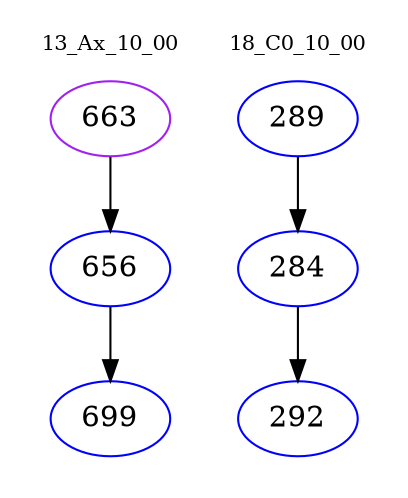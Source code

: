 digraph{
subgraph cluster_0 {
color = white
label = "13_Ax_10_00";
fontsize=10;
T0_663 [label="663", color="purple"]
T0_663 -> T0_656 [color="black"]
T0_656 [label="656", color="blue"]
T0_656 -> T0_699 [color="black"]
T0_699 [label="699", color="blue"]
}
subgraph cluster_1 {
color = white
label = "18_C0_10_00";
fontsize=10;
T1_289 [label="289", color="blue"]
T1_289 -> T1_284 [color="black"]
T1_284 [label="284", color="blue"]
T1_284 -> T1_292 [color="black"]
T1_292 [label="292", color="blue"]
}
}

